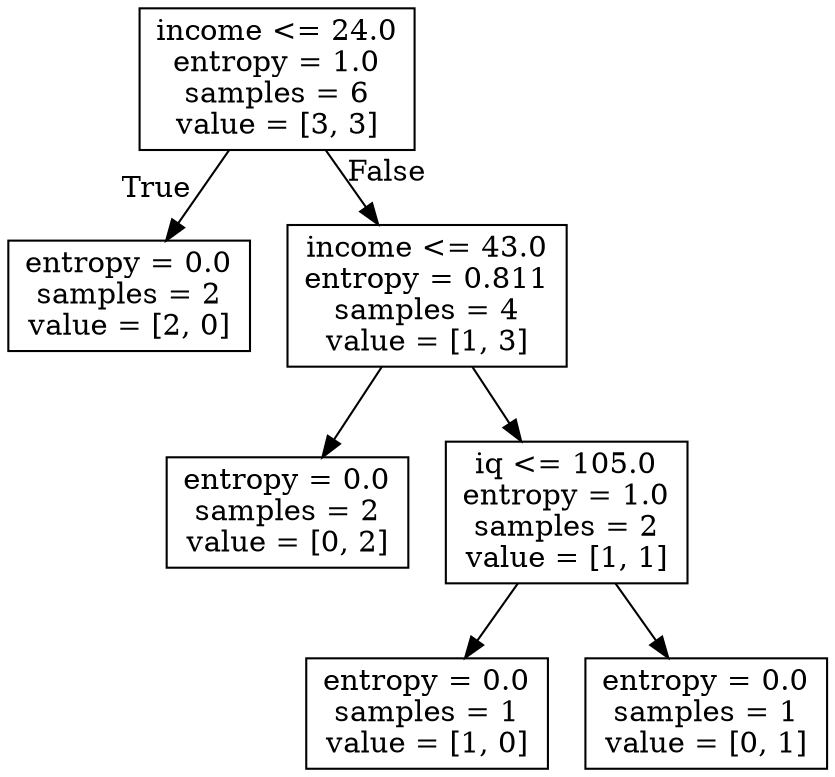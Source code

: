 digraph Tree {
node [shape=box] ;
0 [label="income <= 24.0\nentropy = 1.0\nsamples = 6\nvalue = [3, 3]"] ;
1 [label="entropy = 0.0\nsamples = 2\nvalue = [2, 0]"] ;
0 -> 1 [labeldistance=2.5, labelangle=45, headlabel="True"] ;
2 [label="income <= 43.0\nentropy = 0.811\nsamples = 4\nvalue = [1, 3]"] ;
0 -> 2 [labeldistance=2.5, labelangle=-45, headlabel="False"] ;
3 [label="entropy = 0.0\nsamples = 2\nvalue = [0, 2]"] ;
2 -> 3 ;
4 [label="iq <= 105.0\nentropy = 1.0\nsamples = 2\nvalue = [1, 1]"] ;
2 -> 4 ;
5 [label="entropy = 0.0\nsamples = 1\nvalue = [1, 0]"] ;
4 -> 5 ;
6 [label="entropy = 0.0\nsamples = 1\nvalue = [0, 1]"] ;
4 -> 6 ;
}